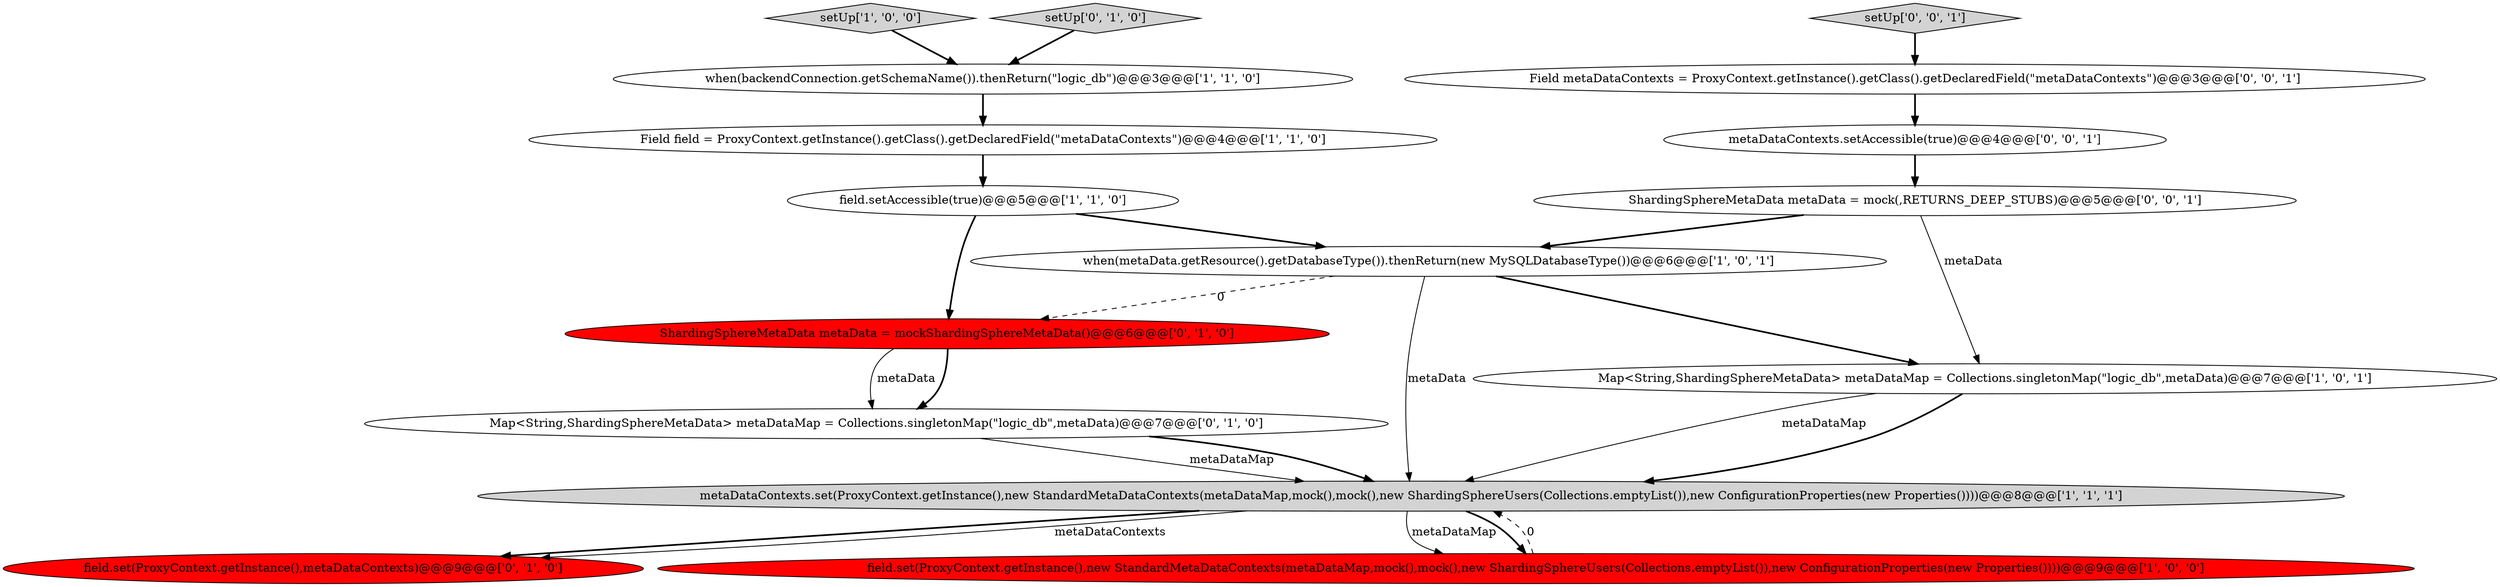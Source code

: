 digraph {
15 [style = filled, label = "metaDataContexts.setAccessible(true)@@@4@@@['0', '0', '1']", fillcolor = white, shape = ellipse image = "AAA0AAABBB3BBB"];
2 [style = filled, label = "metaDataContexts.set(ProxyContext.getInstance(),new StandardMetaDataContexts(metaDataMap,mock(),mock(),new ShardingSphereUsers(Collections.emptyList()),new ConfigurationProperties(new Properties())))@@@8@@@['1', '1', '1']", fillcolor = lightgray, shape = ellipse image = "AAA0AAABBB1BBB"];
0 [style = filled, label = "setUp['1', '0', '0']", fillcolor = lightgray, shape = diamond image = "AAA0AAABBB1BBB"];
9 [style = filled, label = "field.set(ProxyContext.getInstance(),metaDataContexts)@@@9@@@['0', '1', '0']", fillcolor = red, shape = ellipse image = "AAA1AAABBB2BBB"];
14 [style = filled, label = "Field metaDataContexts = ProxyContext.getInstance().getClass().getDeclaredField(\"metaDataContexts\")@@@3@@@['0', '0', '1']", fillcolor = white, shape = ellipse image = "AAA0AAABBB3BBB"];
4 [style = filled, label = "field.setAccessible(true)@@@5@@@['1', '1', '0']", fillcolor = white, shape = ellipse image = "AAA0AAABBB1BBB"];
5 [style = filled, label = "when(backendConnection.getSchemaName()).thenReturn(\"logic_db\")@@@3@@@['1', '1', '0']", fillcolor = white, shape = ellipse image = "AAA0AAABBB1BBB"];
13 [style = filled, label = "ShardingSphereMetaData metaData = mock(,RETURNS_DEEP_STUBS)@@@5@@@['0', '0', '1']", fillcolor = white, shape = ellipse image = "AAA0AAABBB3BBB"];
3 [style = filled, label = "when(metaData.getResource().getDatabaseType()).thenReturn(new MySQLDatabaseType())@@@6@@@['1', '0', '1']", fillcolor = white, shape = ellipse image = "AAA0AAABBB1BBB"];
8 [style = filled, label = "Map<String,ShardingSphereMetaData> metaDataMap = Collections.singletonMap(\"logic_db\",metaData)@@@7@@@['0', '1', '0']", fillcolor = white, shape = ellipse image = "AAA0AAABBB2BBB"];
10 [style = filled, label = "setUp['0', '1', '0']", fillcolor = lightgray, shape = diamond image = "AAA0AAABBB2BBB"];
1 [style = filled, label = "Map<String,ShardingSphereMetaData> metaDataMap = Collections.singletonMap(\"logic_db\",metaData)@@@7@@@['1', '0', '1']", fillcolor = white, shape = ellipse image = "AAA0AAABBB1BBB"];
7 [style = filled, label = "field.set(ProxyContext.getInstance(),new StandardMetaDataContexts(metaDataMap,mock(),mock(),new ShardingSphereUsers(Collections.emptyList()),new ConfigurationProperties(new Properties())))@@@9@@@['1', '0', '0']", fillcolor = red, shape = ellipse image = "AAA1AAABBB1BBB"];
6 [style = filled, label = "Field field = ProxyContext.getInstance().getClass().getDeclaredField(\"metaDataContexts\")@@@4@@@['1', '1', '0']", fillcolor = white, shape = ellipse image = "AAA0AAABBB1BBB"];
11 [style = filled, label = "ShardingSphereMetaData metaData = mockShardingSphereMetaData()@@@6@@@['0', '1', '0']", fillcolor = red, shape = ellipse image = "AAA1AAABBB2BBB"];
12 [style = filled, label = "setUp['0', '0', '1']", fillcolor = lightgray, shape = diamond image = "AAA0AAABBB3BBB"];
4->3 [style = bold, label=""];
11->8 [style = solid, label="metaData"];
15->13 [style = bold, label=""];
3->1 [style = bold, label=""];
2->7 [style = solid, label="metaDataMap"];
8->2 [style = solid, label="metaDataMap"];
3->2 [style = solid, label="metaData"];
2->9 [style = bold, label=""];
1->2 [style = solid, label="metaDataMap"];
13->1 [style = solid, label="metaData"];
6->4 [style = bold, label=""];
10->5 [style = bold, label=""];
5->6 [style = bold, label=""];
13->3 [style = bold, label=""];
8->2 [style = bold, label=""];
2->9 [style = solid, label="metaDataContexts"];
12->14 [style = bold, label=""];
11->8 [style = bold, label=""];
14->15 [style = bold, label=""];
1->2 [style = bold, label=""];
7->2 [style = dashed, label="0"];
2->7 [style = bold, label=""];
4->11 [style = bold, label=""];
3->11 [style = dashed, label="0"];
0->5 [style = bold, label=""];
}
